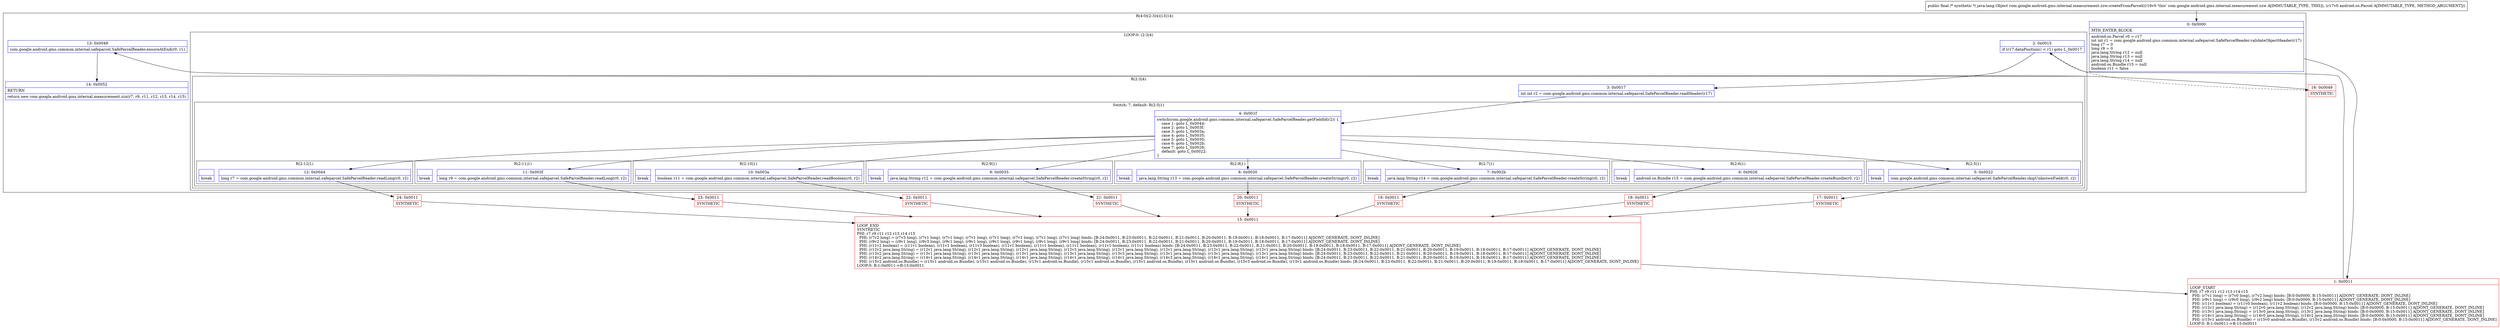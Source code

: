digraph "CFG forcom.google.android.gms.internal.measurement.zzw.createFromParcel(Landroid\/os\/Parcel;)Ljava\/lang\/Object;" {
subgraph cluster_Region_1868772326 {
label = "R(4:0|(2:3|4)|13|14)";
node [shape=record,color=blue];
Node_0 [shape=record,label="{0\:\ 0x0000|MTH_ENTER_BLOCK\l|android.os.Parcel r0 = r17\lint int r1 = com.google.android.gms.common.internal.safeparcel.SafeParcelReader.validateObjectHeader(r17)\llong r7 = 0\llong r9 = 0\ljava.lang.String r12 = null\ljava.lang.String r13 = null\ljava.lang.String r14 = null\landroid.os.Bundle r15 = null\lboolean r11 = false\l}"];
subgraph cluster_LoopRegion_62701580 {
label = "LOOP:0: (2:3|4)";
node [shape=record,color=blue];
Node_2 [shape=record,label="{2\:\ 0x0015|if (r17.dataPosition() \< r1) goto L_0x0017\l}"];
subgraph cluster_Region_509604451 {
label = "R(2:3|4)";
node [shape=record,color=blue];
Node_3 [shape=record,label="{3\:\ 0x0017|int int r2 = com.google.android.gms.common.internal.safeparcel.SafeParcelReader.readHeader(r17)\l}"];
subgraph cluster_SwitchRegion_2143554276 {
label = "Switch: 7, default: R(2:5|1)";
node [shape=record,color=blue];
Node_4 [shape=record,label="{4\:\ 0x001f|switch(com.google.android.gms.common.internal.safeparcel.SafeParcelReader.getFieldId(r2)) \{\l    case 1: goto L_0x0044;\l    case 2: goto L_0x003f;\l    case 3: goto L_0x003a;\l    case 4: goto L_0x0035;\l    case 5: goto L_0x0030;\l    case 6: goto L_0x002b;\l    case 7: goto L_0x0026;\l    default: goto L_0x0022;\l\}\l}"];
subgraph cluster_Region_238636325 {
label = "R(2:12|1)";
node [shape=record,color=blue];
Node_12 [shape=record,label="{12\:\ 0x0044|long r7 = com.google.android.gms.common.internal.safeparcel.SafeParcelReader.readLong(r0, r2)\l}"];
Node_InsnContainer_1753992169 [shape=record,label="{|break\l}"];
}
subgraph cluster_Region_631866547 {
label = "R(2:11|1)";
node [shape=record,color=blue];
Node_11 [shape=record,label="{11\:\ 0x003f|long r9 = com.google.android.gms.common.internal.safeparcel.SafeParcelReader.readLong(r0, r2)\l}"];
Node_InsnContainer_935821110 [shape=record,label="{|break\l}"];
}
subgraph cluster_Region_568830688 {
label = "R(2:10|1)";
node [shape=record,color=blue];
Node_10 [shape=record,label="{10\:\ 0x003a|boolean r11 = com.google.android.gms.common.internal.safeparcel.SafeParcelReader.readBoolean(r0, r2)\l}"];
Node_InsnContainer_616605820 [shape=record,label="{|break\l}"];
}
subgraph cluster_Region_1466777913 {
label = "R(2:9|1)";
node [shape=record,color=blue];
Node_9 [shape=record,label="{9\:\ 0x0035|java.lang.String r12 = com.google.android.gms.common.internal.safeparcel.SafeParcelReader.createString(r0, r2)\l}"];
Node_InsnContainer_448410732 [shape=record,label="{|break\l}"];
}
subgraph cluster_Region_326725268 {
label = "R(2:8|1)";
node [shape=record,color=blue];
Node_8 [shape=record,label="{8\:\ 0x0030|java.lang.String r13 = com.google.android.gms.common.internal.safeparcel.SafeParcelReader.createString(r0, r2)\l}"];
Node_InsnContainer_743993425 [shape=record,label="{|break\l}"];
}
subgraph cluster_Region_2048715860 {
label = "R(2:7|1)";
node [shape=record,color=blue];
Node_7 [shape=record,label="{7\:\ 0x002b|java.lang.String r14 = com.google.android.gms.common.internal.safeparcel.SafeParcelReader.createString(r0, r2)\l}"];
Node_InsnContainer_552244259 [shape=record,label="{|break\l}"];
}
subgraph cluster_Region_1714485597 {
label = "R(2:6|1)";
node [shape=record,color=blue];
Node_6 [shape=record,label="{6\:\ 0x0026|android.os.Bundle r15 = com.google.android.gms.common.internal.safeparcel.SafeParcelReader.createBundle(r0, r2)\l}"];
Node_InsnContainer_29907722 [shape=record,label="{|break\l}"];
}
subgraph cluster_Region_1541998635 {
label = "R(2:5|1)";
node [shape=record,color=blue];
Node_5 [shape=record,label="{5\:\ 0x0022|com.google.android.gms.common.internal.safeparcel.SafeParcelReader.skipUnknownField(r0, r2)\l}"];
Node_InsnContainer_1251608075 [shape=record,label="{|break\l}"];
}
}
}
}
Node_13 [shape=record,label="{13\:\ 0x0049|com.google.android.gms.common.internal.safeparcel.SafeParcelReader.ensureAtEnd(r0, r1)\l}"];
Node_14 [shape=record,label="{14\:\ 0x0052|RETURN\l|return new com.google.android.gms.internal.measurement.zzx(r7, r9, r11, r12, r13, r14, r15)\l}"];
}
Node_1 [shape=record,color=red,label="{1\:\ 0x0011|LOOP_START\lPHI: r7 r9 r11 r12 r13 r14 r15 \l  PHI: (r7v1 long) = (r7v0 long), (r7v2 long) binds: [B:0:0x0000, B:15:0x0011] A[DONT_GENERATE, DONT_INLINE]\l  PHI: (r9v1 long) = (r9v0 long), (r9v2 long) binds: [B:0:0x0000, B:15:0x0011] A[DONT_GENERATE, DONT_INLINE]\l  PHI: (r11v1 boolean) = (r11v0 boolean), (r11v2 boolean) binds: [B:0:0x0000, B:15:0x0011] A[DONT_GENERATE, DONT_INLINE]\l  PHI: (r12v1 java.lang.String) = (r12v0 java.lang.String), (r12v2 java.lang.String) binds: [B:0:0x0000, B:15:0x0011] A[DONT_GENERATE, DONT_INLINE]\l  PHI: (r13v1 java.lang.String) = (r13v0 java.lang.String), (r13v2 java.lang.String) binds: [B:0:0x0000, B:15:0x0011] A[DONT_GENERATE, DONT_INLINE]\l  PHI: (r14v1 java.lang.String) = (r14v0 java.lang.String), (r14v2 java.lang.String) binds: [B:0:0x0000, B:15:0x0011] A[DONT_GENERATE, DONT_INLINE]\l  PHI: (r15v1 android.os.Bundle) = (r15v0 android.os.Bundle), (r15v2 android.os.Bundle) binds: [B:0:0x0000, B:15:0x0011] A[DONT_GENERATE, DONT_INLINE]\lLOOP:0: B:1:0x0011\-\>B:15:0x0011\l}"];
Node_15 [shape=record,color=red,label="{15\:\ 0x0011|LOOP_END\lSYNTHETIC\lPHI: r7 r9 r11 r12 r13 r14 r15 \l  PHI: (r7v2 long) = (r7v3 long), (r7v1 long), (r7v1 long), (r7v1 long), (r7v1 long), (r7v1 long), (r7v1 long), (r7v1 long) binds: [B:24:0x0011, B:23:0x0011, B:22:0x0011, B:21:0x0011, B:20:0x0011, B:19:0x0011, B:18:0x0011, B:17:0x0011] A[DONT_GENERATE, DONT_INLINE]\l  PHI: (r9v2 long) = (r9v1 long), (r9v3 long), (r9v1 long), (r9v1 long), (r9v1 long), (r9v1 long), (r9v1 long), (r9v1 long) binds: [B:24:0x0011, B:23:0x0011, B:22:0x0011, B:21:0x0011, B:20:0x0011, B:19:0x0011, B:18:0x0011, B:17:0x0011] A[DONT_GENERATE, DONT_INLINE]\l  PHI: (r11v2 boolean) = (r11v1 boolean), (r11v1 boolean), (r11v3 boolean), (r11v1 boolean), (r11v1 boolean), (r11v1 boolean), (r11v1 boolean), (r11v1 boolean) binds: [B:24:0x0011, B:23:0x0011, B:22:0x0011, B:21:0x0011, B:20:0x0011, B:19:0x0011, B:18:0x0011, B:17:0x0011] A[DONT_GENERATE, DONT_INLINE]\l  PHI: (r12v2 java.lang.String) = (r12v1 java.lang.String), (r12v1 java.lang.String), (r12v1 java.lang.String), (r12v3 java.lang.String), (r12v1 java.lang.String), (r12v1 java.lang.String), (r12v1 java.lang.String), (r12v1 java.lang.String) binds: [B:24:0x0011, B:23:0x0011, B:22:0x0011, B:21:0x0011, B:20:0x0011, B:19:0x0011, B:18:0x0011, B:17:0x0011] A[DONT_GENERATE, DONT_INLINE]\l  PHI: (r13v2 java.lang.String) = (r13v1 java.lang.String), (r13v1 java.lang.String), (r13v1 java.lang.String), (r13v1 java.lang.String), (r13v3 java.lang.String), (r13v1 java.lang.String), (r13v1 java.lang.String), (r13v1 java.lang.String) binds: [B:24:0x0011, B:23:0x0011, B:22:0x0011, B:21:0x0011, B:20:0x0011, B:19:0x0011, B:18:0x0011, B:17:0x0011] A[DONT_GENERATE, DONT_INLINE]\l  PHI: (r14v2 java.lang.String) = (r14v1 java.lang.String), (r14v1 java.lang.String), (r14v1 java.lang.String), (r14v1 java.lang.String), (r14v1 java.lang.String), (r14v3 java.lang.String), (r14v1 java.lang.String), (r14v1 java.lang.String) binds: [B:24:0x0011, B:23:0x0011, B:22:0x0011, B:21:0x0011, B:20:0x0011, B:19:0x0011, B:18:0x0011, B:17:0x0011] A[DONT_GENERATE, DONT_INLINE]\l  PHI: (r15v2 android.os.Bundle) = (r15v1 android.os.Bundle), (r15v1 android.os.Bundle), (r15v1 android.os.Bundle), (r15v1 android.os.Bundle), (r15v1 android.os.Bundle), (r15v1 android.os.Bundle), (r15v3 android.os.Bundle), (r15v1 android.os.Bundle) binds: [B:24:0x0011, B:23:0x0011, B:22:0x0011, B:21:0x0011, B:20:0x0011, B:19:0x0011, B:18:0x0011, B:17:0x0011] A[DONT_GENERATE, DONT_INLINE]\lLOOP:0: B:1:0x0011\-\>B:15:0x0011\l}"];
Node_16 [shape=record,color=red,label="{16\:\ 0x0049|SYNTHETIC\l}"];
Node_17 [shape=record,color=red,label="{17\:\ 0x0011|SYNTHETIC\l}"];
Node_18 [shape=record,color=red,label="{18\:\ 0x0011|SYNTHETIC\l}"];
Node_19 [shape=record,color=red,label="{19\:\ 0x0011|SYNTHETIC\l}"];
Node_20 [shape=record,color=red,label="{20\:\ 0x0011|SYNTHETIC\l}"];
Node_21 [shape=record,color=red,label="{21\:\ 0x0011|SYNTHETIC\l}"];
Node_22 [shape=record,color=red,label="{22\:\ 0x0011|SYNTHETIC\l}"];
Node_23 [shape=record,color=red,label="{23\:\ 0x0011|SYNTHETIC\l}"];
Node_24 [shape=record,color=red,label="{24\:\ 0x0011|SYNTHETIC\l}"];
MethodNode[shape=record,label="{public final \/* synthetic *\/ java.lang.Object com.google.android.gms.internal.measurement.zzw.createFromParcel((r16v0 'this' com.google.android.gms.internal.measurement.zzw A[IMMUTABLE_TYPE, THIS]), (r17v0 android.os.Parcel A[IMMUTABLE_TYPE, METHOD_ARGUMENT])) }"];
MethodNode -> Node_0;
Node_0 -> Node_1;
Node_2 -> Node_3;
Node_2 -> Node_16[style=dashed];
Node_3 -> Node_4;
Node_4 -> Node_5;
Node_4 -> Node_6;
Node_4 -> Node_7;
Node_4 -> Node_8;
Node_4 -> Node_9;
Node_4 -> Node_10;
Node_4 -> Node_11;
Node_4 -> Node_12;
Node_12 -> Node_24;
Node_11 -> Node_23;
Node_10 -> Node_22;
Node_9 -> Node_21;
Node_8 -> Node_20;
Node_7 -> Node_19;
Node_6 -> Node_18;
Node_5 -> Node_17;
Node_13 -> Node_14;
Node_1 -> Node_2;
Node_15 -> Node_1;
Node_16 -> Node_13;
Node_17 -> Node_15;
Node_18 -> Node_15;
Node_19 -> Node_15;
Node_20 -> Node_15;
Node_21 -> Node_15;
Node_22 -> Node_15;
Node_23 -> Node_15;
Node_24 -> Node_15;
}

